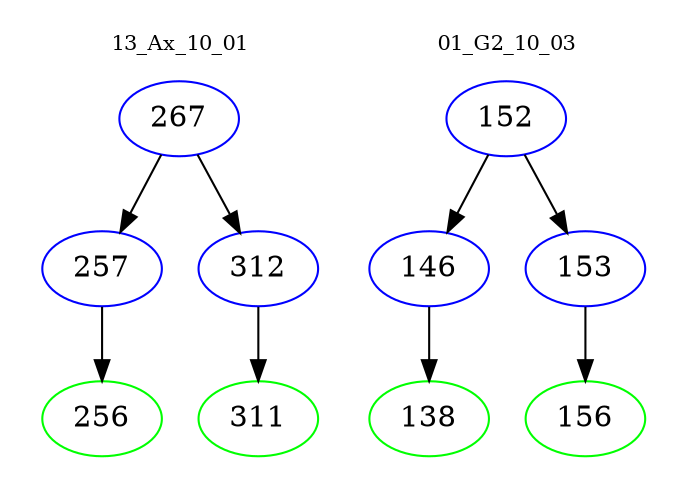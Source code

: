 digraph{
subgraph cluster_0 {
color = white
label = "13_Ax_10_01";
fontsize=10;
T0_267 [label="267", color="blue"]
T0_267 -> T0_257 [color="black"]
T0_257 [label="257", color="blue"]
T0_257 -> T0_256 [color="black"]
T0_256 [label="256", color="green"]
T0_267 -> T0_312 [color="black"]
T0_312 [label="312", color="blue"]
T0_312 -> T0_311 [color="black"]
T0_311 [label="311", color="green"]
}
subgraph cluster_1 {
color = white
label = "01_G2_10_03";
fontsize=10;
T1_152 [label="152", color="blue"]
T1_152 -> T1_146 [color="black"]
T1_146 [label="146", color="blue"]
T1_146 -> T1_138 [color="black"]
T1_138 [label="138", color="green"]
T1_152 -> T1_153 [color="black"]
T1_153 [label="153", color="blue"]
T1_153 -> T1_156 [color="black"]
T1_156 [label="156", color="green"]
}
}
